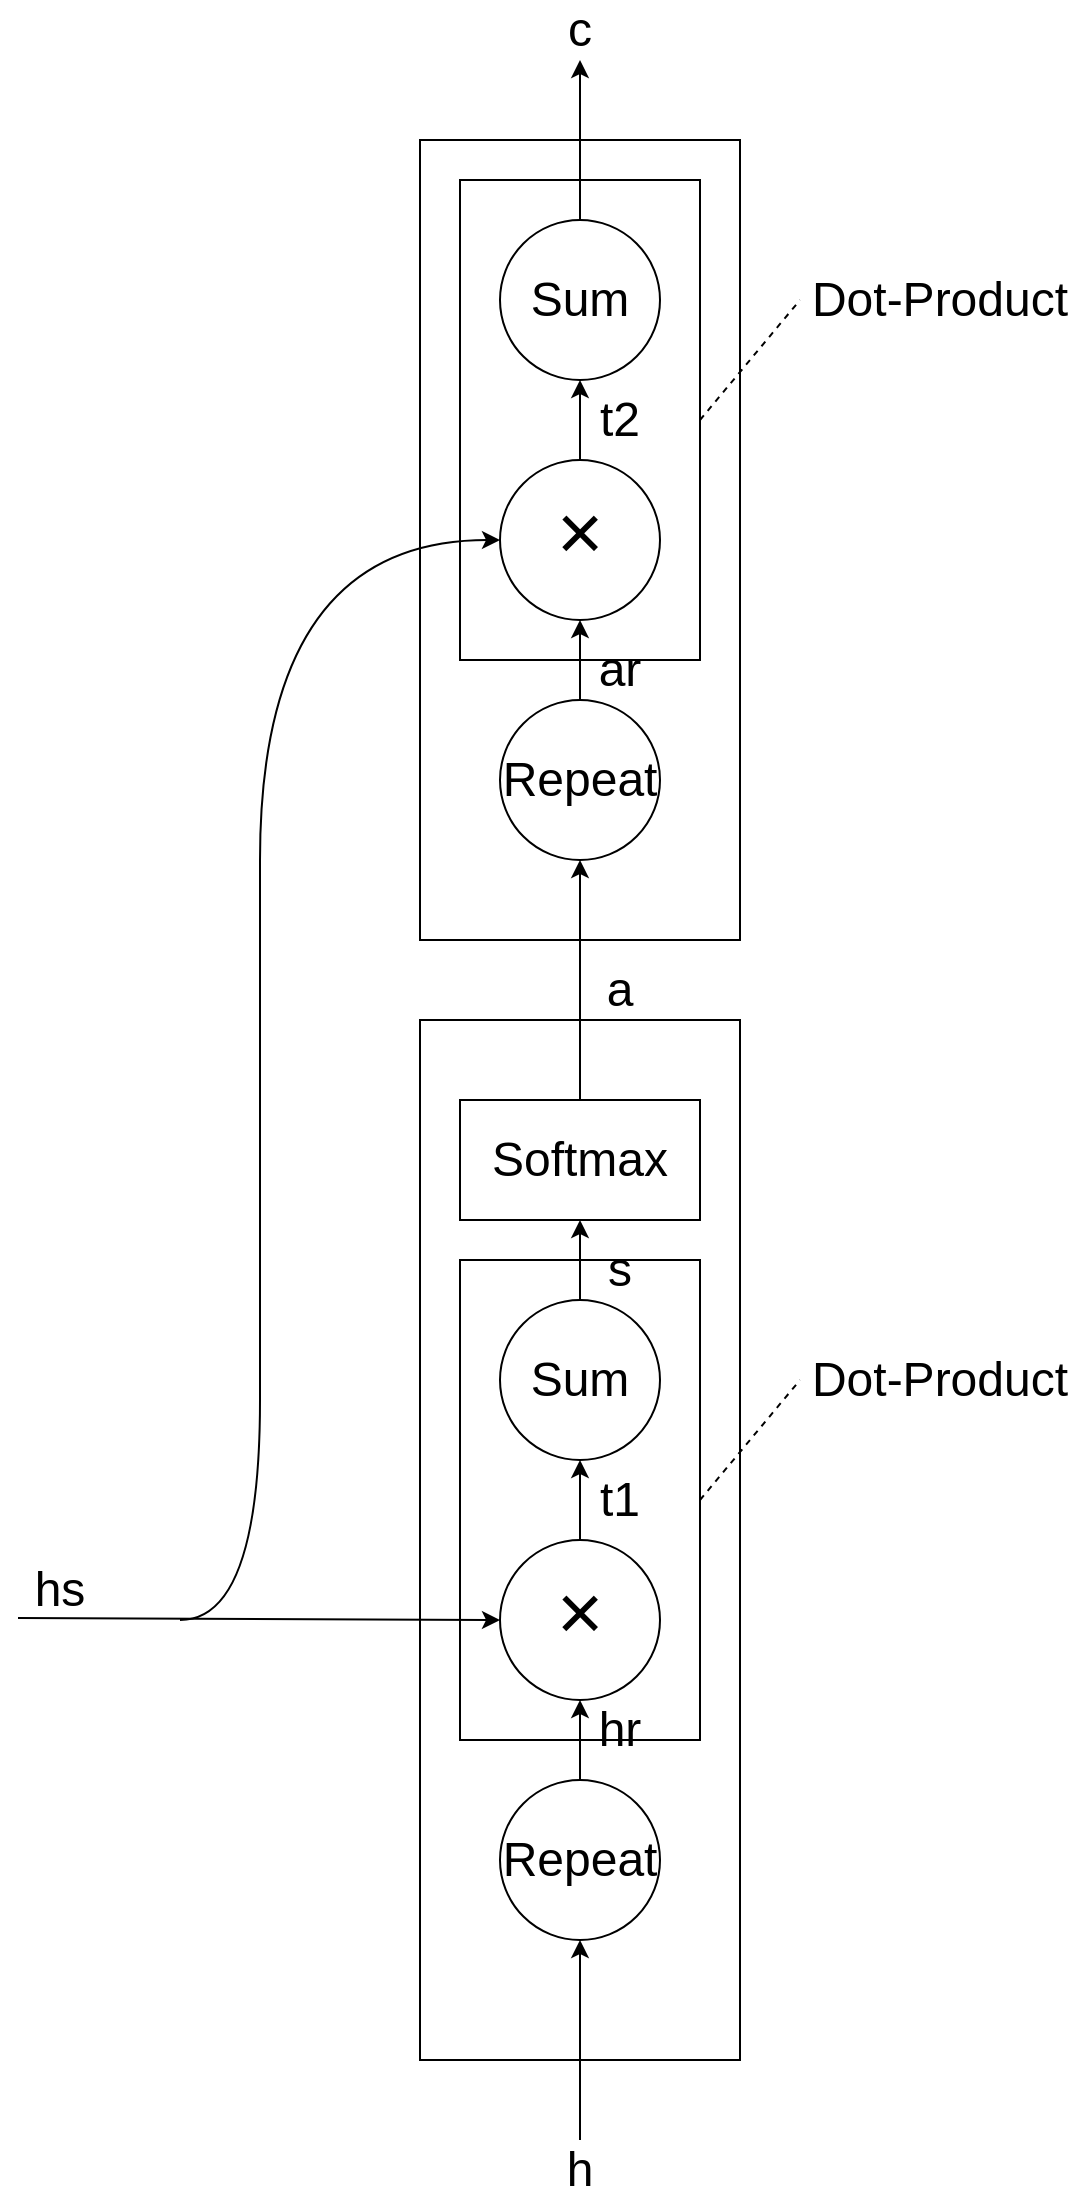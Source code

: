 <mxfile version="15.7.0" type="github">
  <diagram id="8EYvPlPgJ4VHz661ikbo" name="Page-1">
    <mxGraphModel dx="562" dy="1665" grid="1" gridSize="10" guides="1" tooltips="1" connect="1" arrows="1" fold="1" page="1" pageScale="1" pageWidth="827" pageHeight="1169" math="0" shadow="0">
      <root>
        <mxCell id="0" />
        <mxCell id="1" parent="0" />
        <mxCell id="48LeGoTPLFsg8DXbzIm2-3" value="" style="rounded=0;whiteSpace=wrap;html=1;" vertex="1" parent="1">
          <mxGeometry x="240" y="-1040" width="160" height="400" as="geometry" />
        </mxCell>
        <mxCell id="48LeGoTPLFsg8DXbzIm2-6" value="" style="ellipse;whiteSpace=wrap;html=1;aspect=fixed;" vertex="1" parent="1">
          <mxGeometry x="280" y="-760" width="80" height="80" as="geometry" />
        </mxCell>
        <mxCell id="48LeGoTPLFsg8DXbzIm2-7" value="" style="rounded=0;whiteSpace=wrap;html=1;" vertex="1" parent="1">
          <mxGeometry x="240" y="-600" width="160" height="520" as="geometry" />
        </mxCell>
        <mxCell id="48LeGoTPLFsg8DXbzIm2-10" value="" style="ellipse;whiteSpace=wrap;html=1;aspect=fixed;" vertex="1" parent="1">
          <mxGeometry x="280" y="-220" width="80" height="80" as="geometry" />
        </mxCell>
        <mxCell id="48LeGoTPLFsg8DXbzIm2-11" value="&lt;font style=&quot;font-size: 24px&quot;&gt;hs&lt;/font&gt;" style="text;html=1;strokeColor=none;fillColor=none;align=center;verticalAlign=middle;whiteSpace=wrap;rounded=0;" vertex="1" parent="1">
          <mxGeometry x="30" y="-330" width="60" height="30" as="geometry" />
        </mxCell>
        <mxCell id="48LeGoTPLFsg8DXbzIm2-16" value="&lt;font style=&quot;font-size: 24px&quot;&gt;Repeat&lt;/font&gt;" style="text;html=1;strokeColor=none;fillColor=none;align=center;verticalAlign=middle;whiteSpace=wrap;rounded=0;" vertex="1" parent="1">
          <mxGeometry x="290" y="-195" width="60" height="30" as="geometry" />
        </mxCell>
        <mxCell id="48LeGoTPLFsg8DXbzIm2-17" value="&lt;font style=&quot;font-size: 24px&quot;&gt;Repeat&lt;/font&gt;" style="text;html=1;strokeColor=none;fillColor=none;align=center;verticalAlign=middle;whiteSpace=wrap;rounded=0;" vertex="1" parent="1">
          <mxGeometry x="290" y="-735" width="60" height="30" as="geometry" />
        </mxCell>
        <mxCell id="48LeGoTPLFsg8DXbzIm2-19" value="&lt;font style=&quot;font-size: 24px&quot;&gt;h&lt;br&gt;&lt;/font&gt;" style="text;html=1;strokeColor=none;fillColor=none;align=center;verticalAlign=middle;whiteSpace=wrap;rounded=0;" vertex="1" parent="1">
          <mxGeometry x="290" y="-40" width="60" height="30" as="geometry" />
        </mxCell>
        <mxCell id="48LeGoTPLFsg8DXbzIm2-20" value="" style="endArrow=classic;html=1;rounded=0;fontSize=40;entryX=0.5;entryY=1;entryDx=0;entryDy=0;exitX=0.5;exitY=0;exitDx=0;exitDy=0;" edge="1" parent="1" source="48LeGoTPLFsg8DXbzIm2-19" target="48LeGoTPLFsg8DXbzIm2-10">
          <mxGeometry width="50" height="50" relative="1" as="geometry">
            <mxPoint x="320" y="-60" as="sourcePoint" />
            <mxPoint x="290" y="-270" as="targetPoint" />
          </mxGeometry>
        </mxCell>
        <mxCell id="48LeGoTPLFsg8DXbzIm2-24" value="" style="rounded=0;whiteSpace=wrap;html=1;fontSize=40;" vertex="1" parent="1">
          <mxGeometry x="260" y="-560" width="120" height="60" as="geometry" />
        </mxCell>
        <mxCell id="48LeGoTPLFsg8DXbzIm2-26" value="&lt;font style=&quot;font-size: 24px&quot;&gt;Softmax&lt;/font&gt;" style="text;html=1;strokeColor=none;fillColor=none;align=center;verticalAlign=middle;whiteSpace=wrap;rounded=0;" vertex="1" parent="1">
          <mxGeometry x="290" y="-545" width="60" height="30" as="geometry" />
        </mxCell>
        <mxCell id="48LeGoTPLFsg8DXbzIm2-27" value="" style="endArrow=classic;html=1;rounded=0;fontSize=40;entryX=0.5;entryY=1;entryDx=0;entryDy=0;exitX=0.5;exitY=0;exitDx=0;exitDy=0;exitPerimeter=0;" edge="1" parent="1" source="48LeGoTPLFsg8DXbzIm2-24" target="48LeGoTPLFsg8DXbzIm2-6">
          <mxGeometry width="50" height="50" relative="1" as="geometry">
            <mxPoint x="330" y="-450" as="sourcePoint" />
            <mxPoint x="330" y="-490" as="targetPoint" />
          </mxGeometry>
        </mxCell>
        <mxCell id="48LeGoTPLFsg8DXbzIm2-30" value="&lt;font style=&quot;font-size: 24px&quot;&gt;c&lt;br&gt;&lt;/font&gt;" style="text;html=1;strokeColor=none;fillColor=none;align=center;verticalAlign=middle;whiteSpace=wrap;rounded=0;" vertex="1" parent="1">
          <mxGeometry x="290" y="-1110" width="60" height="30" as="geometry" />
        </mxCell>
        <mxCell id="48LeGoTPLFsg8DXbzIm2-34" value="" style="rounded=0;whiteSpace=wrap;html=1;fontSize=40;" vertex="1" parent="1">
          <mxGeometry x="260" y="-480" width="120" height="240" as="geometry" />
        </mxCell>
        <mxCell id="48LeGoTPLFsg8DXbzIm2-8" value="" style="ellipse;whiteSpace=wrap;html=1;aspect=fixed;" vertex="1" parent="1">
          <mxGeometry x="280" y="-460" width="80" height="80" as="geometry" />
        </mxCell>
        <mxCell id="48LeGoTPLFsg8DXbzIm2-9" value="" style="ellipse;whiteSpace=wrap;html=1;aspect=fixed;" vertex="1" parent="1">
          <mxGeometry x="280" y="-340" width="80" height="80" as="geometry" />
        </mxCell>
        <mxCell id="48LeGoTPLFsg8DXbzIm2-12" value="&lt;font style=&quot;font-size: 24px&quot;&gt;Sum&lt;/font&gt;" style="text;html=1;strokeColor=none;fillColor=none;align=center;verticalAlign=middle;whiteSpace=wrap;rounded=0;" vertex="1" parent="1">
          <mxGeometry x="290" y="-435" width="60" height="30" as="geometry" />
        </mxCell>
        <mxCell id="48LeGoTPLFsg8DXbzIm2-14" value="&lt;font style=&quot;font-size: 40px&quot;&gt;×&lt;/font&gt;" style="text;html=1;strokeColor=none;fillColor=none;align=center;verticalAlign=middle;whiteSpace=wrap;rounded=0;" vertex="1" parent="1">
          <mxGeometry x="290" y="-320" width="60" height="30" as="geometry" />
        </mxCell>
        <mxCell id="48LeGoTPLFsg8DXbzIm2-21" value="" style="endArrow=classic;html=1;rounded=0;fontSize=40;entryX=0.5;entryY=1;entryDx=0;entryDy=0;" edge="1" parent="1" target="48LeGoTPLFsg8DXbzIm2-9">
          <mxGeometry width="50" height="50" relative="1" as="geometry">
            <mxPoint x="320" y="-220" as="sourcePoint" />
            <mxPoint x="330" y="-130" as="targetPoint" />
          </mxGeometry>
        </mxCell>
        <mxCell id="48LeGoTPLFsg8DXbzIm2-22" value="" style="endArrow=classic;html=1;rounded=0;fontSize=40;entryX=0.5;entryY=1;entryDx=0;entryDy=0;" edge="1" parent="1" target="48LeGoTPLFsg8DXbzIm2-8">
          <mxGeometry width="50" height="50" relative="1" as="geometry">
            <mxPoint x="320" y="-340" as="sourcePoint" />
            <mxPoint x="330" y="-250" as="targetPoint" />
          </mxGeometry>
        </mxCell>
        <mxCell id="48LeGoTPLFsg8DXbzIm2-23" value="" style="endArrow=classic;html=1;rounded=0;fontSize=40;entryX=0.5;entryY=1;entryDx=0;entryDy=0;" edge="1" parent="1" target="48LeGoTPLFsg8DXbzIm2-24">
          <mxGeometry width="50" height="50" relative="1" as="geometry">
            <mxPoint x="320" y="-460" as="sourcePoint" />
            <mxPoint x="330" y="-370" as="targetPoint" />
          </mxGeometry>
        </mxCell>
        <mxCell id="48LeGoTPLFsg8DXbzIm2-18" value="" style="endArrow=classic;html=1;rounded=0;fontSize=40;exitX=0.15;exitY=0.967;exitDx=0;exitDy=0;exitPerimeter=0;entryX=0;entryY=0.5;entryDx=0;entryDy=0;" edge="1" parent="1" source="48LeGoTPLFsg8DXbzIm2-11" target="48LeGoTPLFsg8DXbzIm2-9">
          <mxGeometry width="50" height="50" relative="1" as="geometry">
            <mxPoint x="160" y="-320" as="sourcePoint" />
            <mxPoint x="210" y="-370" as="targetPoint" />
          </mxGeometry>
        </mxCell>
        <mxCell id="48LeGoTPLFsg8DXbzIm2-35" value="" style="rounded=0;whiteSpace=wrap;html=1;fontSize=40;" vertex="1" parent="1">
          <mxGeometry x="260" y="-1020" width="120" height="240" as="geometry" />
        </mxCell>
        <mxCell id="48LeGoTPLFsg8DXbzIm2-4" value="" style="ellipse;whiteSpace=wrap;html=1;aspect=fixed;" vertex="1" parent="1">
          <mxGeometry x="280" y="-1000" width="80" height="80" as="geometry" />
        </mxCell>
        <mxCell id="48LeGoTPLFsg8DXbzIm2-13" value="&lt;font style=&quot;font-size: 24px&quot;&gt;Sum&lt;/font&gt;" style="text;html=1;strokeColor=none;fillColor=none;align=center;verticalAlign=middle;whiteSpace=wrap;rounded=0;" vertex="1" parent="1">
          <mxGeometry x="290" y="-975" width="60" height="30" as="geometry" />
        </mxCell>
        <mxCell id="48LeGoTPLFsg8DXbzIm2-28" value="" style="endArrow=classic;html=1;rounded=0;fontSize=40;entryX=0.5;entryY=1;entryDx=0;entryDy=0;" edge="1" parent="1" target="48LeGoTPLFsg8DXbzIm2-5">
          <mxGeometry width="50" height="50" relative="1" as="geometry">
            <mxPoint x="320" y="-760" as="sourcePoint" />
            <mxPoint x="330" y="-670" as="targetPoint" />
          </mxGeometry>
        </mxCell>
        <mxCell id="48LeGoTPLFsg8DXbzIm2-29" value="" style="endArrow=classic;html=1;rounded=0;fontSize=40;entryX=0.5;entryY=1;entryDx=0;entryDy=0;exitX=0.5;exitY=0;exitDx=0;exitDy=0;" edge="1" parent="1" source="48LeGoTPLFsg8DXbzIm2-5" target="48LeGoTPLFsg8DXbzIm2-4">
          <mxGeometry width="50" height="50" relative="1" as="geometry">
            <mxPoint x="320" y="-880" as="sourcePoint" />
            <mxPoint x="330" y="-790" as="targetPoint" />
          </mxGeometry>
        </mxCell>
        <mxCell id="48LeGoTPLFsg8DXbzIm2-31" value="" style="endArrow=classic;html=1;rounded=0;fontSize=40;entryX=0.5;entryY=1;entryDx=0;entryDy=0;" edge="1" parent="1" target="48LeGoTPLFsg8DXbzIm2-30">
          <mxGeometry width="50" height="50" relative="1" as="geometry">
            <mxPoint x="320" y="-1000" as="sourcePoint" />
            <mxPoint x="330" y="-910" as="targetPoint" />
          </mxGeometry>
        </mxCell>
        <mxCell id="48LeGoTPLFsg8DXbzIm2-32" value="" style="curved=1;endArrow=classic;html=1;rounded=0;fontSize=40;entryX=0;entryY=0.5;entryDx=0;entryDy=0;" edge="1" parent="1" target="48LeGoTPLFsg8DXbzIm2-5">
          <mxGeometry width="50" height="50" relative="1" as="geometry">
            <mxPoint x="120" y="-300" as="sourcePoint" />
            <mxPoint x="220" y="-650" as="targetPoint" />
            <Array as="points">
              <mxPoint x="160" y="-300" />
              <mxPoint x="160" y="-520" />
              <mxPoint x="160" y="-840" />
            </Array>
          </mxGeometry>
        </mxCell>
        <mxCell id="48LeGoTPLFsg8DXbzIm2-5" value="" style="ellipse;whiteSpace=wrap;html=1;aspect=fixed;" vertex="1" parent="1">
          <mxGeometry x="280" y="-880" width="80" height="80" as="geometry" />
        </mxCell>
        <mxCell id="48LeGoTPLFsg8DXbzIm2-15" value="&lt;font style=&quot;font-size: 40px&quot;&gt;×&lt;/font&gt;" style="text;html=1;strokeColor=none;fillColor=none;align=center;verticalAlign=middle;whiteSpace=wrap;rounded=0;" vertex="1" parent="1">
          <mxGeometry x="290" y="-860" width="60" height="30" as="geometry" />
        </mxCell>
        <mxCell id="48LeGoTPLFsg8DXbzIm2-37" value="&lt;font style=&quot;font-size: 24px&quot;&gt;hr&lt;/font&gt;" style="text;html=1;strokeColor=none;fillColor=none;align=center;verticalAlign=middle;whiteSpace=wrap;rounded=0;" vertex="1" parent="1">
          <mxGeometry x="310" y="-260" width="60" height="30" as="geometry" />
        </mxCell>
        <mxCell id="48LeGoTPLFsg8DXbzIm2-38" value="&lt;font style=&quot;font-size: 24px&quot;&gt;t1&lt;/font&gt;" style="text;html=1;strokeColor=none;fillColor=none;align=center;verticalAlign=middle;whiteSpace=wrap;rounded=0;" vertex="1" parent="1">
          <mxGeometry x="310" y="-375" width="60" height="30" as="geometry" />
        </mxCell>
        <mxCell id="48LeGoTPLFsg8DXbzIm2-39" value="&lt;font style=&quot;font-size: 24px&quot;&gt;s&lt;/font&gt;" style="text;html=1;strokeColor=none;fillColor=none;align=center;verticalAlign=middle;whiteSpace=wrap;rounded=0;" vertex="1" parent="1">
          <mxGeometry x="310" y="-490" width="60" height="30" as="geometry" />
        </mxCell>
        <mxCell id="48LeGoTPLFsg8DXbzIm2-40" value="&lt;font style=&quot;font-size: 24px&quot;&gt;a&lt;/font&gt;" style="text;html=1;strokeColor=none;fillColor=none;align=center;verticalAlign=middle;whiteSpace=wrap;rounded=0;" vertex="1" parent="1">
          <mxGeometry x="310" y="-630" width="60" height="30" as="geometry" />
        </mxCell>
        <mxCell id="48LeGoTPLFsg8DXbzIm2-41" value="&lt;font style=&quot;font-size: 24px&quot;&gt;ar&lt;/font&gt;" style="text;html=1;strokeColor=none;fillColor=none;align=center;verticalAlign=middle;whiteSpace=wrap;rounded=0;" vertex="1" parent="1">
          <mxGeometry x="310" y="-790" width="60" height="30" as="geometry" />
        </mxCell>
        <mxCell id="48LeGoTPLFsg8DXbzIm2-42" value="&lt;font style=&quot;font-size: 24px&quot;&gt;t2&lt;/font&gt;" style="text;html=1;strokeColor=none;fillColor=none;align=center;verticalAlign=middle;whiteSpace=wrap;rounded=0;" vertex="1" parent="1">
          <mxGeometry x="310" y="-915" width="60" height="30" as="geometry" />
        </mxCell>
        <mxCell id="48LeGoTPLFsg8DXbzIm2-43" value="&lt;font style=&quot;font-size: 24px&quot;&gt;Dot-Product&lt;/font&gt;" style="text;html=1;strokeColor=none;fillColor=none;align=center;verticalAlign=middle;whiteSpace=wrap;rounded=0;" vertex="1" parent="1">
          <mxGeometry x="430" y="-435" width="140" height="30" as="geometry" />
        </mxCell>
        <mxCell id="48LeGoTPLFsg8DXbzIm2-44" value="&lt;font style=&quot;font-size: 24px&quot;&gt;Dot-Product&lt;/font&gt;" style="text;html=1;strokeColor=none;fillColor=none;align=center;verticalAlign=middle;whiteSpace=wrap;rounded=0;" vertex="1" parent="1">
          <mxGeometry x="430" y="-975" width="140" height="30" as="geometry" />
        </mxCell>
        <mxCell id="48LeGoTPLFsg8DXbzIm2-45" value="" style="endArrow=none;dashed=1;html=1;rounded=0;fontSize=40;entryX=0;entryY=0.5;entryDx=0;entryDy=0;exitX=1;exitY=0.5;exitDx=0;exitDy=0;" edge="1" parent="1" source="48LeGoTPLFsg8DXbzIm2-34" target="48LeGoTPLFsg8DXbzIm2-43">
          <mxGeometry width="50" height="50" relative="1" as="geometry">
            <mxPoint x="350" y="-360" as="sourcePoint" />
            <mxPoint x="400" y="-410" as="targetPoint" />
          </mxGeometry>
        </mxCell>
        <mxCell id="48LeGoTPLFsg8DXbzIm2-46" value="" style="endArrow=none;dashed=1;html=1;rounded=0;fontSize=40;entryX=0;entryY=0.5;entryDx=0;entryDy=0;exitX=1;exitY=0.5;exitDx=0;exitDy=0;" edge="1" parent="1" source="48LeGoTPLFsg8DXbzIm2-35" target="48LeGoTPLFsg8DXbzIm2-44">
          <mxGeometry width="50" height="50" relative="1" as="geometry">
            <mxPoint x="350" y="-770" as="sourcePoint" />
            <mxPoint x="400" y="-820" as="targetPoint" />
          </mxGeometry>
        </mxCell>
      </root>
    </mxGraphModel>
  </diagram>
</mxfile>
